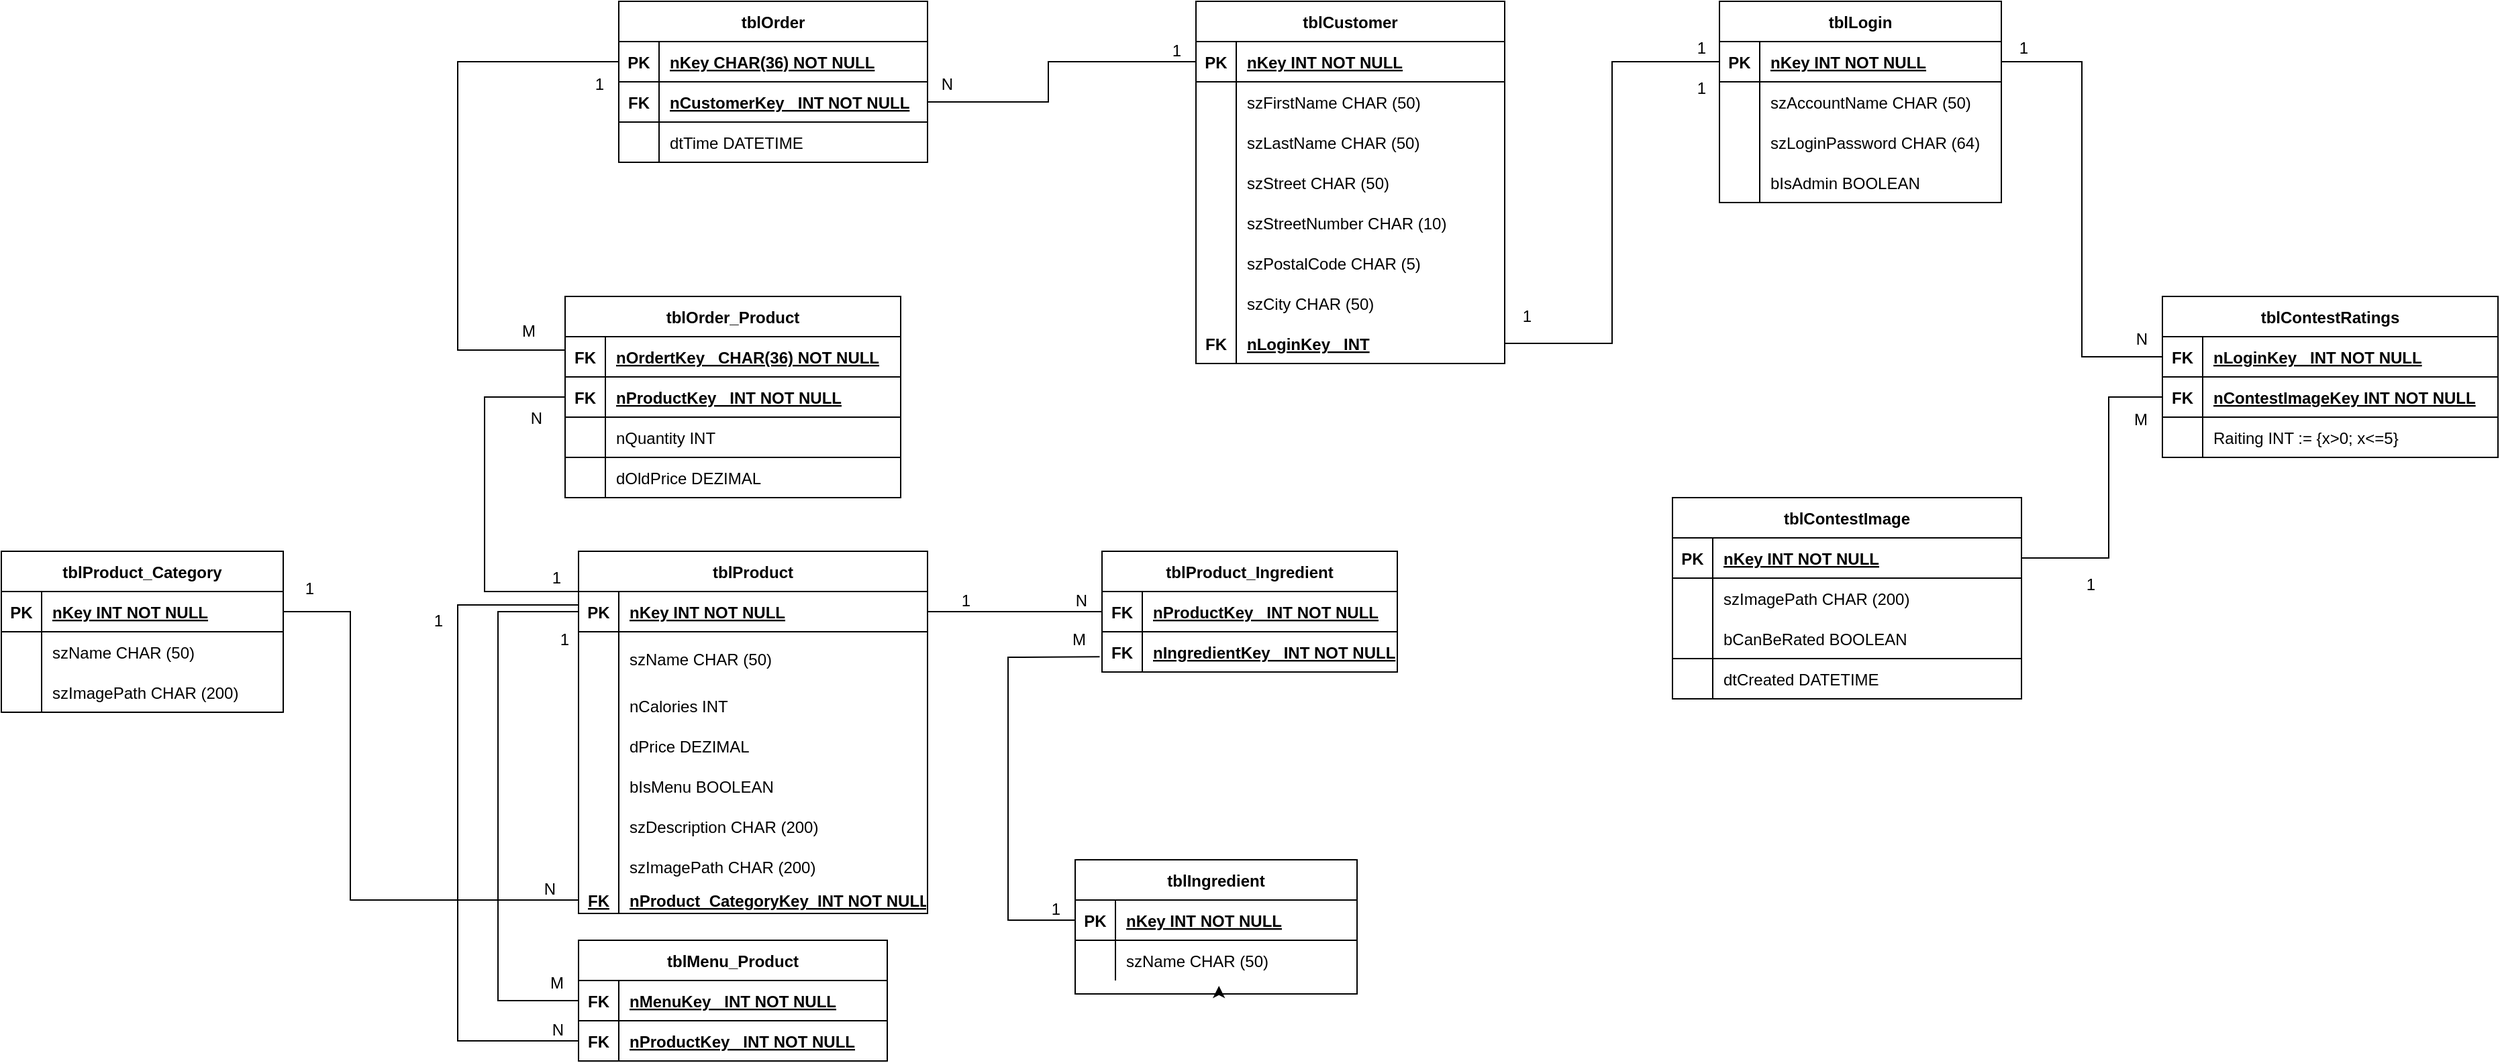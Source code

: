 <mxfile version="26.1.1">
  <diagram id="R2lEEEUBdFMjLlhIrx00" name="Page-1">
    <mxGraphModel dx="2916" dy="2207" grid="1" gridSize="10" guides="1" tooltips="1" connect="1" arrows="1" fold="1" page="1" pageScale="1" pageWidth="850" pageHeight="1100" math="0" shadow="0" extFonts="Permanent Marker^https://fonts.googleapis.com/css?family=Permanent+Marker">
      <root>
        <mxCell id="0" />
        <mxCell id="1" parent="0" />
        <mxCell id="C-vyLk0tnHw3VtMMgP7b-2" value="tblIngredient" style="shape=table;startSize=30;container=1;collapsible=1;childLayout=tableLayout;fixedRows=1;rowLines=0;fontStyle=1;align=center;resizeLast=1;" parent="1" vertex="1">
          <mxGeometry x="700" y="520" width="210" height="100" as="geometry" />
        </mxCell>
        <mxCell id="C-vyLk0tnHw3VtMMgP7b-3" value="" style="shape=partialRectangle;collapsible=0;dropTarget=0;pointerEvents=0;fillColor=none;points=[[0,0.5],[1,0.5]];portConstraint=eastwest;top=0;left=0;right=0;bottom=1;" parent="C-vyLk0tnHw3VtMMgP7b-2" vertex="1">
          <mxGeometry y="30" width="210" height="30" as="geometry" />
        </mxCell>
        <mxCell id="C-vyLk0tnHw3VtMMgP7b-4" value="PK" style="shape=partialRectangle;overflow=hidden;connectable=0;fillColor=none;top=0;left=0;bottom=0;right=0;fontStyle=1;" parent="C-vyLk0tnHw3VtMMgP7b-3" vertex="1">
          <mxGeometry width="30" height="30" as="geometry">
            <mxRectangle width="30" height="30" as="alternateBounds" />
          </mxGeometry>
        </mxCell>
        <mxCell id="C-vyLk0tnHw3VtMMgP7b-5" value="nKey INT NOT NULL" style="shape=partialRectangle;overflow=hidden;connectable=0;fillColor=none;top=0;left=0;bottom=0;right=0;align=left;spacingLeft=6;fontStyle=5;" parent="C-vyLk0tnHw3VtMMgP7b-3" vertex="1">
          <mxGeometry x="30" width="180" height="30" as="geometry">
            <mxRectangle width="180" height="30" as="alternateBounds" />
          </mxGeometry>
        </mxCell>
        <mxCell id="C-vyLk0tnHw3VtMMgP7b-9" value="" style="shape=partialRectangle;collapsible=0;dropTarget=0;pointerEvents=0;fillColor=none;points=[[0,0.5],[1,0.5]];portConstraint=eastwest;top=0;left=0;right=0;bottom=0;" parent="C-vyLk0tnHw3VtMMgP7b-2" vertex="1">
          <mxGeometry y="60" width="210" height="30" as="geometry" />
        </mxCell>
        <mxCell id="C-vyLk0tnHw3VtMMgP7b-10" value="" style="shape=partialRectangle;overflow=hidden;connectable=0;fillColor=none;top=0;left=0;bottom=0;right=0;" parent="C-vyLk0tnHw3VtMMgP7b-9" vertex="1">
          <mxGeometry width="30" height="30" as="geometry">
            <mxRectangle width="30" height="30" as="alternateBounds" />
          </mxGeometry>
        </mxCell>
        <mxCell id="C-vyLk0tnHw3VtMMgP7b-11" value="szName CHAR (50)" style="shape=partialRectangle;overflow=hidden;connectable=0;fillColor=none;top=0;left=0;bottom=0;right=0;align=left;spacingLeft=6;" parent="C-vyLk0tnHw3VtMMgP7b-9" vertex="1">
          <mxGeometry x="30" width="180" height="30" as="geometry">
            <mxRectangle width="180" height="30" as="alternateBounds" />
          </mxGeometry>
        </mxCell>
        <mxCell id="Ci6U-vsufx3p21vS7QqL-293" style="edgeStyle=orthogonalEdgeStyle;rounded=0;orthogonalLoop=1;jettySize=auto;html=1;exitX=0.5;exitY=1;exitDx=0;exitDy=0;entryX=0.51;entryY=1.133;entryDx=0;entryDy=0;entryPerimeter=0;" parent="C-vyLk0tnHw3VtMMgP7b-2" source="C-vyLk0tnHw3VtMMgP7b-2" target="C-vyLk0tnHw3VtMMgP7b-9" edge="1">
          <mxGeometry relative="1" as="geometry" />
        </mxCell>
        <mxCell id="C-vyLk0tnHw3VtMMgP7b-23" value="tblProduct" style="shape=table;startSize=30;container=1;collapsible=1;childLayout=tableLayout;fixedRows=1;rowLines=0;fontStyle=1;align=center;resizeLast=1;" parent="1" vertex="1">
          <mxGeometry x="330" y="290" width="260" height="270" as="geometry" />
        </mxCell>
        <mxCell id="C-vyLk0tnHw3VtMMgP7b-24" value="" style="shape=partialRectangle;collapsible=0;dropTarget=0;pointerEvents=0;fillColor=none;points=[[0,0.5],[1,0.5]];portConstraint=eastwest;top=0;left=0;right=0;bottom=1;" parent="C-vyLk0tnHw3VtMMgP7b-23" vertex="1">
          <mxGeometry y="30" width="260" height="30" as="geometry" />
        </mxCell>
        <mxCell id="C-vyLk0tnHw3VtMMgP7b-25" value="PK" style="shape=partialRectangle;overflow=hidden;connectable=0;fillColor=none;top=0;left=0;bottom=0;right=0;fontStyle=1;" parent="C-vyLk0tnHw3VtMMgP7b-24" vertex="1">
          <mxGeometry width="30" height="30" as="geometry">
            <mxRectangle width="30" height="30" as="alternateBounds" />
          </mxGeometry>
        </mxCell>
        <mxCell id="C-vyLk0tnHw3VtMMgP7b-26" value="nKey INT NOT NULL" style="shape=partialRectangle;overflow=hidden;connectable=0;fillColor=none;top=0;left=0;bottom=0;right=0;align=left;spacingLeft=6;fontStyle=5;" parent="C-vyLk0tnHw3VtMMgP7b-24" vertex="1">
          <mxGeometry x="30" width="230" height="30" as="geometry">
            <mxRectangle width="230" height="30" as="alternateBounds" />
          </mxGeometry>
        </mxCell>
        <mxCell id="C-vyLk0tnHw3VtMMgP7b-27" value="" style="shape=partialRectangle;collapsible=0;dropTarget=0;pointerEvents=0;fillColor=none;points=[[0,0.5],[1,0.5]];portConstraint=eastwest;top=0;left=0;right=0;bottom=0;" parent="C-vyLk0tnHw3VtMMgP7b-23" vertex="1">
          <mxGeometry y="60" width="260" height="40" as="geometry" />
        </mxCell>
        <mxCell id="C-vyLk0tnHw3VtMMgP7b-28" value="" style="shape=partialRectangle;overflow=hidden;connectable=0;fillColor=none;top=0;left=0;bottom=0;right=0;" parent="C-vyLk0tnHw3VtMMgP7b-27" vertex="1">
          <mxGeometry width="30" height="40" as="geometry">
            <mxRectangle width="30" height="40" as="alternateBounds" />
          </mxGeometry>
        </mxCell>
        <mxCell id="C-vyLk0tnHw3VtMMgP7b-29" value="szName CHAR (50)" style="shape=partialRectangle;overflow=hidden;connectable=0;fillColor=none;top=0;left=0;bottom=0;right=0;align=left;spacingLeft=6;" parent="C-vyLk0tnHw3VtMMgP7b-27" vertex="1">
          <mxGeometry x="30" width="230" height="40" as="geometry">
            <mxRectangle width="230" height="40" as="alternateBounds" />
          </mxGeometry>
        </mxCell>
        <mxCell id="wZBdU3xb5tktbdGf7ffg-28" value="" style="shape=partialRectangle;collapsible=0;dropTarget=0;pointerEvents=0;fillColor=none;points=[[0,0.5],[1,0.5]];portConstraint=eastwest;top=0;left=0;right=0;bottom=0;" parent="C-vyLk0tnHw3VtMMgP7b-23" vertex="1">
          <mxGeometry y="100" width="260" height="30" as="geometry" />
        </mxCell>
        <mxCell id="wZBdU3xb5tktbdGf7ffg-29" value="" style="shape=partialRectangle;overflow=hidden;connectable=0;fillColor=none;top=0;left=0;bottom=0;right=0;" parent="wZBdU3xb5tktbdGf7ffg-28" vertex="1">
          <mxGeometry width="30" height="30" as="geometry">
            <mxRectangle width="30" height="30" as="alternateBounds" />
          </mxGeometry>
        </mxCell>
        <mxCell id="wZBdU3xb5tktbdGf7ffg-30" value="nCalories INT " style="shape=partialRectangle;overflow=hidden;connectable=0;fillColor=none;top=0;left=0;bottom=0;right=0;align=left;spacingLeft=6;" parent="wZBdU3xb5tktbdGf7ffg-28" vertex="1">
          <mxGeometry x="30" width="230" height="30" as="geometry">
            <mxRectangle width="230" height="30" as="alternateBounds" />
          </mxGeometry>
        </mxCell>
        <mxCell id="wZBdU3xb5tktbdGf7ffg-31" value="" style="shape=partialRectangle;collapsible=0;dropTarget=0;pointerEvents=0;fillColor=none;points=[[0,0.5],[1,0.5]];portConstraint=eastwest;top=0;left=0;right=0;bottom=0;" parent="C-vyLk0tnHw3VtMMgP7b-23" vertex="1">
          <mxGeometry y="130" width="260" height="30" as="geometry" />
        </mxCell>
        <mxCell id="wZBdU3xb5tktbdGf7ffg-32" value="" style="shape=partialRectangle;overflow=hidden;connectable=0;fillColor=none;top=0;left=0;bottom=0;right=0;" parent="wZBdU3xb5tktbdGf7ffg-31" vertex="1">
          <mxGeometry width="30" height="30" as="geometry">
            <mxRectangle width="30" height="30" as="alternateBounds" />
          </mxGeometry>
        </mxCell>
        <mxCell id="wZBdU3xb5tktbdGf7ffg-33" value="dPrice DEZIMAL" style="shape=partialRectangle;overflow=hidden;connectable=0;fillColor=none;top=0;left=0;bottom=0;right=0;align=left;spacingLeft=6;" parent="wZBdU3xb5tktbdGf7ffg-31" vertex="1">
          <mxGeometry x="30" width="230" height="30" as="geometry">
            <mxRectangle width="230" height="30" as="alternateBounds" />
          </mxGeometry>
        </mxCell>
        <mxCell id="wZBdU3xb5tktbdGf7ffg-34" value="" style="shape=partialRectangle;collapsible=0;dropTarget=0;pointerEvents=0;fillColor=none;points=[[0,0.5],[1,0.5]];portConstraint=eastwest;top=0;left=0;right=0;bottom=0;" parent="C-vyLk0tnHw3VtMMgP7b-23" vertex="1">
          <mxGeometry y="160" width="260" height="30" as="geometry" />
        </mxCell>
        <mxCell id="wZBdU3xb5tktbdGf7ffg-35" value="" style="shape=partialRectangle;overflow=hidden;connectable=0;fillColor=none;top=0;left=0;bottom=0;right=0;" parent="wZBdU3xb5tktbdGf7ffg-34" vertex="1">
          <mxGeometry width="30" height="30" as="geometry">
            <mxRectangle width="30" height="30" as="alternateBounds" />
          </mxGeometry>
        </mxCell>
        <mxCell id="wZBdU3xb5tktbdGf7ffg-36" value="bIsMenu BOOLEAN" style="shape=partialRectangle;overflow=hidden;connectable=0;fillColor=none;top=0;left=0;bottom=0;right=0;align=left;spacingLeft=6;" parent="wZBdU3xb5tktbdGf7ffg-34" vertex="1">
          <mxGeometry x="30" width="230" height="30" as="geometry">
            <mxRectangle width="230" height="30" as="alternateBounds" />
          </mxGeometry>
        </mxCell>
        <mxCell id="wZBdU3xb5tktbdGf7ffg-50" value="" style="shape=partialRectangle;collapsible=0;dropTarget=0;pointerEvents=0;fillColor=none;points=[[0,0.5],[1,0.5]];portConstraint=eastwest;top=0;left=0;right=0;bottom=0;" parent="C-vyLk0tnHw3VtMMgP7b-23" vertex="1">
          <mxGeometry y="190" width="260" height="30" as="geometry" />
        </mxCell>
        <mxCell id="wZBdU3xb5tktbdGf7ffg-51" value="" style="shape=partialRectangle;overflow=hidden;connectable=0;fillColor=none;top=0;left=0;bottom=0;right=0;" parent="wZBdU3xb5tktbdGf7ffg-50" vertex="1">
          <mxGeometry width="30" height="30" as="geometry">
            <mxRectangle width="30" height="30" as="alternateBounds" />
          </mxGeometry>
        </mxCell>
        <mxCell id="wZBdU3xb5tktbdGf7ffg-52" value="szDescription CHAR (200)" style="shape=partialRectangle;overflow=hidden;connectable=0;fillColor=none;top=0;left=0;bottom=0;right=0;align=left;spacingLeft=6;" parent="wZBdU3xb5tktbdGf7ffg-50" vertex="1">
          <mxGeometry x="30" width="230" height="30" as="geometry">
            <mxRectangle width="230" height="30" as="alternateBounds" />
          </mxGeometry>
        </mxCell>
        <mxCell id="K7yxuUvOa5FXOwbc5fuE-12" value="" style="shape=partialRectangle;collapsible=0;dropTarget=0;pointerEvents=0;fillColor=none;points=[[0,0.5],[1,0.5]];portConstraint=eastwest;top=0;left=0;right=0;bottom=0;" parent="C-vyLk0tnHw3VtMMgP7b-23" vertex="1">
          <mxGeometry y="220" width="260" height="30" as="geometry" />
        </mxCell>
        <mxCell id="K7yxuUvOa5FXOwbc5fuE-13" value="" style="shape=partialRectangle;overflow=hidden;connectable=0;fillColor=none;top=0;left=0;bottom=0;right=0;" parent="K7yxuUvOa5FXOwbc5fuE-12" vertex="1">
          <mxGeometry width="30" height="30" as="geometry">
            <mxRectangle width="30" height="30" as="alternateBounds" />
          </mxGeometry>
        </mxCell>
        <mxCell id="K7yxuUvOa5FXOwbc5fuE-14" value="szImagePath CHAR (200)" style="shape=partialRectangle;overflow=hidden;connectable=0;fillColor=none;top=0;left=0;bottom=0;right=0;align=left;spacingLeft=6;" parent="K7yxuUvOa5FXOwbc5fuE-12" vertex="1">
          <mxGeometry x="30" width="230" height="30" as="geometry">
            <mxRectangle width="230" height="30" as="alternateBounds" />
          </mxGeometry>
        </mxCell>
        <mxCell id="K7yxuUvOa5FXOwbc5fuE-15" value="" style="shape=partialRectangle;collapsible=0;dropTarget=0;pointerEvents=0;fillColor=none;points=[[0,0.5],[1,0.5]];portConstraint=eastwest;top=0;left=0;right=0;bottom=0;" parent="C-vyLk0tnHw3VtMMgP7b-23" vertex="1">
          <mxGeometry y="250" width="260" height="20" as="geometry" />
        </mxCell>
        <mxCell id="K7yxuUvOa5FXOwbc5fuE-16" value="FK" style="shape=partialRectangle;overflow=hidden;connectable=0;fillColor=none;top=0;left=0;bottom=0;right=0;fontStyle=5" parent="K7yxuUvOa5FXOwbc5fuE-15" vertex="1">
          <mxGeometry width="30" height="20" as="geometry">
            <mxRectangle width="30" height="20" as="alternateBounds" />
          </mxGeometry>
        </mxCell>
        <mxCell id="K7yxuUvOa5FXOwbc5fuE-17" value="nProduct_CategoryKey  INT NOT NULL" style="shape=partialRectangle;overflow=hidden;connectable=0;fillColor=none;top=0;left=0;bottom=0;right=0;align=left;spacingLeft=6;fontStyle=5" parent="K7yxuUvOa5FXOwbc5fuE-15" vertex="1">
          <mxGeometry x="30" width="230" height="20" as="geometry">
            <mxRectangle width="230" height="20" as="alternateBounds" />
          </mxGeometry>
        </mxCell>
        <mxCell id="wZBdU3xb5tktbdGf7ffg-16" value="" style="shape=tableRow;horizontal=0;startSize=0;swimlaneHead=0;swimlaneBody=0;fillColor=none;collapsible=0;dropTarget=0;points=[[0,0.5],[1,0.5]];portConstraint=eastwest;top=0;left=0;right=0;bottom=0;html=1;" parent="1" vertex="1">
          <mxGeometry x="410" y="550" width="180" height="30" as="geometry" />
        </mxCell>
        <mxCell id="wZBdU3xb5tktbdGf7ffg-17" value="" style="shape=partialRectangle;connectable=0;fillColor=none;top=0;left=0;bottom=0;right=0;editable=1;overflow=hidden;html=1;whiteSpace=wrap;" parent="wZBdU3xb5tktbdGf7ffg-16" vertex="1">
          <mxGeometry width="60" height="30" as="geometry">
            <mxRectangle width="60" height="30" as="alternateBounds" />
          </mxGeometry>
        </mxCell>
        <object label="tblProduct_Ingredient" FK="ProductKey" id="Ci6U-vsufx3p21vS7QqL-1">
          <mxCell style="shape=table;startSize=30;container=1;collapsible=1;childLayout=tableLayout;fixedRows=1;rowLines=0;fontStyle=1;align=center;resizeLast=1;" parent="1" vertex="1">
            <mxGeometry x="720" y="290" width="220.0" height="90" as="geometry" />
          </mxCell>
        </object>
        <mxCell id="Ci6U-vsufx3p21vS7QqL-2" value="" style="shape=partialRectangle;collapsible=0;dropTarget=0;pointerEvents=0;fillColor=none;points=[[0,0.5],[1,0.5]];portConstraint=eastwest;top=0;left=0;right=0;bottom=1;" parent="Ci6U-vsufx3p21vS7QqL-1" vertex="1">
          <mxGeometry y="30" width="220.0" height="30" as="geometry" />
        </mxCell>
        <mxCell id="Ci6U-vsufx3p21vS7QqL-3" value="FK" style="shape=partialRectangle;overflow=hidden;connectable=0;fillColor=none;top=0;left=0;bottom=0;right=0;fontStyle=1;" parent="Ci6U-vsufx3p21vS7QqL-2" vertex="1">
          <mxGeometry width="30" height="30" as="geometry">
            <mxRectangle width="30" height="30" as="alternateBounds" />
          </mxGeometry>
        </mxCell>
        <mxCell id="Ci6U-vsufx3p21vS7QqL-4" value="nProductKey   INT NOT NULL" style="shape=partialRectangle;overflow=hidden;connectable=0;fillColor=none;top=0;left=0;bottom=0;right=0;align=left;spacingLeft=6;fontStyle=5;" parent="Ci6U-vsufx3p21vS7QqL-2" vertex="1">
          <mxGeometry x="30" width="190.0" height="30" as="geometry">
            <mxRectangle width="190.0" height="30" as="alternateBounds" />
          </mxGeometry>
        </mxCell>
        <mxCell id="Ci6U-vsufx3p21vS7QqL-15" value="" style="shape=partialRectangle;collapsible=0;dropTarget=0;pointerEvents=0;fillColor=none;points=[[0,0.5],[1,0.5]];portConstraint=eastwest;top=0;left=0;right=0;bottom=1;" parent="Ci6U-vsufx3p21vS7QqL-1" vertex="1">
          <mxGeometry y="60" width="220.0" height="30" as="geometry" />
        </mxCell>
        <mxCell id="Ci6U-vsufx3p21vS7QqL-16" value="FK" style="shape=partialRectangle;overflow=hidden;connectable=0;fillColor=none;top=0;left=0;bottom=0;right=0;fontStyle=1;" parent="Ci6U-vsufx3p21vS7QqL-15" vertex="1">
          <mxGeometry width="30" height="30" as="geometry">
            <mxRectangle width="30" height="30" as="alternateBounds" />
          </mxGeometry>
        </mxCell>
        <mxCell id="Ci6U-vsufx3p21vS7QqL-17" value="nIngredientKey   INT NOT NULL" style="shape=partialRectangle;overflow=hidden;connectable=0;fillColor=none;top=0;left=0;bottom=0;right=0;align=left;spacingLeft=6;fontStyle=5;" parent="Ci6U-vsufx3p21vS7QqL-15" vertex="1">
          <mxGeometry x="30" width="190.0" height="30" as="geometry">
            <mxRectangle width="190.0" height="30" as="alternateBounds" />
          </mxGeometry>
        </mxCell>
        <mxCell id="Ci6U-vsufx3p21vS7QqL-19" value="" style="endArrow=none;html=1;rounded=0;exitX=1;exitY=0.5;exitDx=0;exitDy=0;entryX=0;entryY=0.5;entryDx=0;entryDy=0;" parent="1" source="C-vyLk0tnHw3VtMMgP7b-24" target="Ci6U-vsufx3p21vS7QqL-2" edge="1">
          <mxGeometry relative="1" as="geometry">
            <mxPoint x="600" y="260" as="sourcePoint" />
            <mxPoint x="760" y="260" as="targetPoint" />
          </mxGeometry>
        </mxCell>
        <mxCell id="Ci6U-vsufx3p21vS7QqL-20" value="N" style="resizable=0;html=1;whiteSpace=wrap;align=right;verticalAlign=bottom;" parent="Ci6U-vsufx3p21vS7QqL-19" connectable="0" vertex="1">
          <mxGeometry x="1" relative="1" as="geometry">
            <mxPoint x="-10" as="offset" />
          </mxGeometry>
        </mxCell>
        <mxCell id="Ci6U-vsufx3p21vS7QqL-25" value="" style="endArrow=none;html=1;rounded=0;exitX=0;exitY=0.5;exitDx=0;exitDy=0;entryX=-0.008;entryY=0.622;entryDx=0;entryDy=0;entryPerimeter=0;" parent="1" source="C-vyLk0tnHw3VtMMgP7b-3" target="Ci6U-vsufx3p21vS7QqL-15" edge="1">
          <mxGeometry relative="1" as="geometry">
            <mxPoint x="940" y="480" as="sourcePoint" />
            <mxPoint x="700" y="420" as="targetPoint" />
            <Array as="points">
              <mxPoint x="650" y="565" />
              <mxPoint x="650" y="450" />
              <mxPoint x="650" y="369" />
            </Array>
          </mxGeometry>
        </mxCell>
        <mxCell id="Ci6U-vsufx3p21vS7QqL-26" value="M" style="resizable=0;html=1;whiteSpace=wrap;align=right;verticalAlign=bottom;" parent="Ci6U-vsufx3p21vS7QqL-25" connectable="0" vertex="1">
          <mxGeometry x="1" relative="1" as="geometry">
            <mxPoint x="-8" y="-4" as="offset" />
          </mxGeometry>
        </mxCell>
        <mxCell id="Ci6U-vsufx3p21vS7QqL-27" value="tblMenu_Product" style="shape=table;startSize=30;container=1;collapsible=1;childLayout=tableLayout;fixedRows=1;rowLines=0;fontStyle=1;align=center;resizeLast=1;" parent="1" vertex="1">
          <mxGeometry x="330" y="580" width="230" height="90" as="geometry" />
        </mxCell>
        <mxCell id="Ci6U-vsufx3p21vS7QqL-28" value="" style="shape=partialRectangle;collapsible=0;dropTarget=0;pointerEvents=0;fillColor=none;points=[[0,0.5],[1,0.5]];portConstraint=eastwest;top=0;left=0;right=0;bottom=1;" parent="Ci6U-vsufx3p21vS7QqL-27" vertex="1">
          <mxGeometry y="30" width="230" height="30" as="geometry" />
        </mxCell>
        <mxCell id="Ci6U-vsufx3p21vS7QqL-29" value="FK" style="shape=partialRectangle;overflow=hidden;connectable=0;fillColor=none;top=0;left=0;bottom=0;right=0;fontStyle=1;" parent="Ci6U-vsufx3p21vS7QqL-28" vertex="1">
          <mxGeometry width="30" height="30" as="geometry">
            <mxRectangle width="30" height="30" as="alternateBounds" />
          </mxGeometry>
        </mxCell>
        <mxCell id="Ci6U-vsufx3p21vS7QqL-30" value="nMenuKey   INT NOT NULL" style="shape=partialRectangle;overflow=hidden;connectable=0;fillColor=none;top=0;left=0;bottom=0;right=0;align=left;spacingLeft=6;fontStyle=5;" parent="Ci6U-vsufx3p21vS7QqL-28" vertex="1">
          <mxGeometry x="30" width="200" height="30" as="geometry">
            <mxRectangle width="200" height="30" as="alternateBounds" />
          </mxGeometry>
        </mxCell>
        <mxCell id="Ci6U-vsufx3p21vS7QqL-35" value="" style="shape=partialRectangle;collapsible=0;dropTarget=0;pointerEvents=0;fillColor=none;points=[[0,0.5],[1,0.5]];portConstraint=eastwest;top=0;left=0;right=0;bottom=1;" parent="Ci6U-vsufx3p21vS7QqL-27" vertex="1">
          <mxGeometry y="60" width="230" height="30" as="geometry" />
        </mxCell>
        <mxCell id="Ci6U-vsufx3p21vS7QqL-36" value="FK" style="shape=partialRectangle;overflow=hidden;connectable=0;fillColor=none;top=0;left=0;bottom=0;right=0;fontStyle=1;" parent="Ci6U-vsufx3p21vS7QqL-35" vertex="1">
          <mxGeometry width="30" height="30" as="geometry">
            <mxRectangle width="30" height="30" as="alternateBounds" />
          </mxGeometry>
        </mxCell>
        <mxCell id="Ci6U-vsufx3p21vS7QqL-37" value="nProductKey   INT NOT NULL" style="shape=partialRectangle;overflow=hidden;connectable=0;fillColor=none;top=0;left=0;bottom=0;right=0;align=left;spacingLeft=6;fontStyle=5;" parent="Ci6U-vsufx3p21vS7QqL-35" vertex="1">
          <mxGeometry x="30" width="200" height="30" as="geometry">
            <mxRectangle width="200" height="30" as="alternateBounds" />
          </mxGeometry>
        </mxCell>
        <mxCell id="Ci6U-vsufx3p21vS7QqL-40" value="" style="endArrow=none;html=1;rounded=0;entryX=0;entryY=0.5;entryDx=0;entryDy=0;exitX=0;exitY=0.5;exitDx=0;exitDy=0;" parent="1" source="Ci6U-vsufx3p21vS7QqL-28" target="C-vyLk0tnHw3VtMMgP7b-24" edge="1">
          <mxGeometry relative="1" as="geometry">
            <mxPoint x="80" y="460" as="sourcePoint" />
            <mxPoint x="80" y="420" as="targetPoint" />
            <Array as="points">
              <mxPoint x="270" y="625" />
              <mxPoint x="270" y="335" />
            </Array>
          </mxGeometry>
        </mxCell>
        <mxCell id="Ci6U-vsufx3p21vS7QqL-41" value="M" style="resizable=0;html=1;whiteSpace=wrap;align=right;verticalAlign=bottom;" parent="Ci6U-vsufx3p21vS7QqL-40" connectable="0" vertex="1">
          <mxGeometry x="1" relative="1" as="geometry">
            <mxPoint x="-10" y="285" as="offset" />
          </mxGeometry>
        </mxCell>
        <mxCell id="Ci6U-vsufx3p21vS7QqL-48" value="" style="endArrow=none;html=1;rounded=0;entryX=0;entryY=0.5;entryDx=0;entryDy=0;" parent="1" target="Ci6U-vsufx3p21vS7QqL-35" edge="1">
          <mxGeometry relative="1" as="geometry">
            <mxPoint x="330" y="330" as="sourcePoint" />
            <mxPoint x="310" y="530" as="targetPoint" />
            <Array as="points">
              <mxPoint x="240" y="330" />
              <mxPoint x="240" y="350" />
              <mxPoint x="240" y="510" />
              <mxPoint x="240" y="655" />
            </Array>
          </mxGeometry>
        </mxCell>
        <mxCell id="Ci6U-vsufx3p21vS7QqL-49" value="N" style="resizable=0;html=1;whiteSpace=wrap;align=right;verticalAlign=bottom;" parent="Ci6U-vsufx3p21vS7QqL-48" connectable="0" vertex="1">
          <mxGeometry x="1" relative="1" as="geometry">
            <mxPoint x="-10" as="offset" />
          </mxGeometry>
        </mxCell>
        <mxCell id="Ci6U-vsufx3p21vS7QqL-71" value="tblOrder" style="shape=table;startSize=30;container=1;collapsible=1;childLayout=tableLayout;fixedRows=1;rowLines=0;fontStyle=1;align=center;resizeLast=1;" parent="1" vertex="1">
          <mxGeometry x="360" y="-120" width="230" height="120" as="geometry" />
        </mxCell>
        <mxCell id="Ci6U-vsufx3p21vS7QqL-72" value="" style="shape=partialRectangle;collapsible=0;dropTarget=0;pointerEvents=0;fillColor=none;points=[[0,0.5],[1,0.5]];portConstraint=eastwest;top=0;left=0;right=0;bottom=1;" parent="Ci6U-vsufx3p21vS7QqL-71" vertex="1">
          <mxGeometry y="30" width="230" height="30" as="geometry" />
        </mxCell>
        <mxCell id="Ci6U-vsufx3p21vS7QqL-73" value="PK" style="shape=partialRectangle;overflow=hidden;connectable=0;fillColor=none;top=0;left=0;bottom=0;right=0;fontStyle=1;" parent="Ci6U-vsufx3p21vS7QqL-72" vertex="1">
          <mxGeometry width="30" height="30" as="geometry">
            <mxRectangle width="30" height="30" as="alternateBounds" />
          </mxGeometry>
        </mxCell>
        <mxCell id="Ci6U-vsufx3p21vS7QqL-74" value="nKey CHAR(36) NOT NULL" style="shape=partialRectangle;overflow=hidden;connectable=0;fillColor=none;top=0;left=0;bottom=0;right=0;align=left;spacingLeft=6;fontStyle=5;" parent="Ci6U-vsufx3p21vS7QqL-72" vertex="1">
          <mxGeometry x="30" width="200" height="30" as="geometry">
            <mxRectangle width="200" height="30" as="alternateBounds" />
          </mxGeometry>
        </mxCell>
        <mxCell id="Ci6U-vsufx3p21vS7QqL-78" value="" style="shape=partialRectangle;collapsible=0;dropTarget=0;pointerEvents=0;fillColor=none;points=[[0,0.5],[1,0.5]];portConstraint=eastwest;top=0;left=0;right=0;bottom=1;" parent="Ci6U-vsufx3p21vS7QqL-71" vertex="1">
          <mxGeometry y="60" width="230" height="30" as="geometry" />
        </mxCell>
        <mxCell id="Ci6U-vsufx3p21vS7QqL-79" value="FK" style="shape=partialRectangle;overflow=hidden;connectable=0;fillColor=none;top=0;left=0;bottom=0;right=0;fontStyle=1;" parent="Ci6U-vsufx3p21vS7QqL-78" vertex="1">
          <mxGeometry width="30" height="30" as="geometry">
            <mxRectangle width="30" height="30" as="alternateBounds" />
          </mxGeometry>
        </mxCell>
        <mxCell id="Ci6U-vsufx3p21vS7QqL-80" value="nCustomerKey   INT NOT NULL" style="shape=partialRectangle;overflow=hidden;connectable=0;fillColor=none;top=0;left=0;bottom=0;right=0;align=left;spacingLeft=6;fontStyle=5;" parent="Ci6U-vsufx3p21vS7QqL-78" vertex="1">
          <mxGeometry x="30" width="200" height="30" as="geometry">
            <mxRectangle width="200" height="30" as="alternateBounds" />
          </mxGeometry>
        </mxCell>
        <mxCell id="4_DEBrzxSwVtSk8Y83xL-9" value="" style="shape=partialRectangle;collapsible=0;dropTarget=0;pointerEvents=0;fillColor=none;points=[[0,0.5],[1,0.5]];portConstraint=eastwest;top=0;left=0;right=0;bottom=1;" parent="Ci6U-vsufx3p21vS7QqL-71" vertex="1">
          <mxGeometry y="90" width="230" height="30" as="geometry" />
        </mxCell>
        <mxCell id="4_DEBrzxSwVtSk8Y83xL-10" value="" style="shape=partialRectangle;overflow=hidden;connectable=0;fillColor=none;top=0;left=0;bottom=0;right=0;fontStyle=1;" parent="4_DEBrzxSwVtSk8Y83xL-9" vertex="1">
          <mxGeometry width="30" height="30" as="geometry">
            <mxRectangle width="30" height="30" as="alternateBounds" />
          </mxGeometry>
        </mxCell>
        <mxCell id="4_DEBrzxSwVtSk8Y83xL-11" value="dtTime DATETIME" style="shape=partialRectangle;overflow=hidden;connectable=0;fillColor=none;top=0;left=0;bottom=0;right=0;align=left;spacingLeft=6;fontStyle=0;" parent="4_DEBrzxSwVtSk8Y83xL-9" vertex="1">
          <mxGeometry x="30" width="200" height="30" as="geometry">
            <mxRectangle width="200" height="30" as="alternateBounds" />
          </mxGeometry>
        </mxCell>
        <mxCell id="Ci6U-vsufx3p21vS7QqL-92" value="" style="endArrow=none;html=1;rounded=0;exitX=0;exitY=0.5;exitDx=0;exitDy=0;" parent="1" source="5o0cyvjSksMEFnpoUgFk-9" edge="1">
          <mxGeometry relative="1" as="geometry">
            <mxPoint x="315" y="175" as="sourcePoint" />
            <mxPoint x="330" y="320" as="targetPoint" />
            <Array as="points">
              <mxPoint x="260" y="175" />
              <mxPoint x="260" y="320" />
            </Array>
          </mxGeometry>
        </mxCell>
        <mxCell id="Ci6U-vsufx3p21vS7QqL-93" value="1" style="resizable=0;html=1;whiteSpace=wrap;align=right;verticalAlign=bottom;" parent="Ci6U-vsufx3p21vS7QqL-92" connectable="0" vertex="1">
          <mxGeometry x="1" relative="1" as="geometry">
            <mxPoint x="-12" y="-2" as="offset" />
          </mxGeometry>
        </mxCell>
        <mxCell id="Ci6U-vsufx3p21vS7QqL-94" value="tblCustomer" style="shape=table;startSize=30;container=1;collapsible=1;childLayout=tableLayout;fixedRows=1;rowLines=0;fontStyle=1;align=center;resizeLast=1;" parent="1" vertex="1">
          <mxGeometry x="790" y="-120" width="230" height="270" as="geometry" />
        </mxCell>
        <mxCell id="Ci6U-vsufx3p21vS7QqL-95" value="" style="shape=partialRectangle;collapsible=0;dropTarget=0;pointerEvents=0;fillColor=none;points=[[0,0.5],[1,0.5]];portConstraint=eastwest;top=0;left=0;right=0;bottom=1;" parent="Ci6U-vsufx3p21vS7QqL-94" vertex="1">
          <mxGeometry y="30" width="230" height="30" as="geometry" />
        </mxCell>
        <mxCell id="Ci6U-vsufx3p21vS7QqL-96" value="PK" style="shape=partialRectangle;overflow=hidden;connectable=0;fillColor=none;top=0;left=0;bottom=0;right=0;fontStyle=1;" parent="Ci6U-vsufx3p21vS7QqL-95" vertex="1">
          <mxGeometry width="30" height="30" as="geometry">
            <mxRectangle width="30" height="30" as="alternateBounds" />
          </mxGeometry>
        </mxCell>
        <mxCell id="Ci6U-vsufx3p21vS7QqL-97" value="nKey INT NOT NULL" style="shape=partialRectangle;overflow=hidden;connectable=0;fillColor=none;top=0;left=0;bottom=0;right=0;align=left;spacingLeft=6;fontStyle=5;" parent="Ci6U-vsufx3p21vS7QqL-95" vertex="1">
          <mxGeometry x="30" width="200" height="30" as="geometry">
            <mxRectangle width="200" height="30" as="alternateBounds" />
          </mxGeometry>
        </mxCell>
        <mxCell id="Ci6U-vsufx3p21vS7QqL-98" value="" style="shape=partialRectangle;collapsible=0;dropTarget=0;pointerEvents=0;fillColor=none;points=[[0,0.5],[1,0.5]];portConstraint=eastwest;top=0;left=0;right=0;bottom=0;" parent="Ci6U-vsufx3p21vS7QqL-94" vertex="1">
          <mxGeometry y="60" width="230" height="30" as="geometry" />
        </mxCell>
        <mxCell id="Ci6U-vsufx3p21vS7QqL-99" value="" style="shape=partialRectangle;overflow=hidden;connectable=0;fillColor=none;top=0;left=0;bottom=0;right=0;" parent="Ci6U-vsufx3p21vS7QqL-98" vertex="1">
          <mxGeometry width="30" height="30" as="geometry">
            <mxRectangle width="30" height="30" as="alternateBounds" />
          </mxGeometry>
        </mxCell>
        <mxCell id="Ci6U-vsufx3p21vS7QqL-100" value="szFirstName CHAR (50)" style="shape=partialRectangle;overflow=hidden;connectable=0;fillColor=none;top=0;left=0;bottom=0;right=0;align=left;spacingLeft=6;" parent="Ci6U-vsufx3p21vS7QqL-98" vertex="1">
          <mxGeometry x="30" width="200" height="30" as="geometry">
            <mxRectangle width="200" height="30" as="alternateBounds" />
          </mxGeometry>
        </mxCell>
        <mxCell id="Ci6U-vsufx3p21vS7QqL-101" value="" style="shape=partialRectangle;collapsible=0;dropTarget=0;pointerEvents=0;fillColor=none;points=[[0,0.5],[1,0.5]];portConstraint=eastwest;top=0;left=0;right=0;bottom=0;" parent="Ci6U-vsufx3p21vS7QqL-94" vertex="1">
          <mxGeometry y="90" width="230" height="30" as="geometry" />
        </mxCell>
        <mxCell id="Ci6U-vsufx3p21vS7QqL-102" value="" style="shape=partialRectangle;overflow=hidden;connectable=0;fillColor=none;top=0;left=0;bottom=0;right=0;" parent="Ci6U-vsufx3p21vS7QqL-101" vertex="1">
          <mxGeometry width="30" height="30" as="geometry">
            <mxRectangle width="30" height="30" as="alternateBounds" />
          </mxGeometry>
        </mxCell>
        <mxCell id="Ci6U-vsufx3p21vS7QqL-103" value="szLastName CHAR (50)" style="shape=partialRectangle;overflow=hidden;connectable=0;fillColor=none;top=0;left=0;bottom=0;right=0;align=left;spacingLeft=6;" parent="Ci6U-vsufx3p21vS7QqL-101" vertex="1">
          <mxGeometry x="30" width="200" height="30" as="geometry">
            <mxRectangle width="200" height="30" as="alternateBounds" />
          </mxGeometry>
        </mxCell>
        <mxCell id="Ci6U-vsufx3p21vS7QqL-104" value="" style="shape=partialRectangle;collapsible=0;dropTarget=0;pointerEvents=0;fillColor=none;points=[[0,0.5],[1,0.5]];portConstraint=eastwest;top=0;left=0;right=0;bottom=0;" parent="Ci6U-vsufx3p21vS7QqL-94" vertex="1">
          <mxGeometry y="120" width="230" height="30" as="geometry" />
        </mxCell>
        <mxCell id="Ci6U-vsufx3p21vS7QqL-105" value="" style="shape=partialRectangle;overflow=hidden;connectable=0;fillColor=none;top=0;left=0;bottom=0;right=0;" parent="Ci6U-vsufx3p21vS7QqL-104" vertex="1">
          <mxGeometry width="30" height="30" as="geometry">
            <mxRectangle width="30" height="30" as="alternateBounds" />
          </mxGeometry>
        </mxCell>
        <mxCell id="Ci6U-vsufx3p21vS7QqL-106" value="szStreet CHAR (50)" style="shape=partialRectangle;overflow=hidden;connectable=0;fillColor=none;top=0;left=0;bottom=0;right=0;align=left;spacingLeft=6;" parent="Ci6U-vsufx3p21vS7QqL-104" vertex="1">
          <mxGeometry x="30" width="200" height="30" as="geometry">
            <mxRectangle width="200" height="30" as="alternateBounds" />
          </mxGeometry>
        </mxCell>
        <mxCell id="Ci6U-vsufx3p21vS7QqL-107" value="" style="shape=partialRectangle;collapsible=0;dropTarget=0;pointerEvents=0;fillColor=none;points=[[0,0.5],[1,0.5]];portConstraint=eastwest;top=0;left=0;right=0;bottom=0;" parent="Ci6U-vsufx3p21vS7QqL-94" vertex="1">
          <mxGeometry y="150" width="230" height="30" as="geometry" />
        </mxCell>
        <mxCell id="Ci6U-vsufx3p21vS7QqL-108" value="" style="shape=partialRectangle;overflow=hidden;connectable=0;fillColor=none;top=0;left=0;bottom=0;right=0;" parent="Ci6U-vsufx3p21vS7QqL-107" vertex="1">
          <mxGeometry width="30" height="30" as="geometry">
            <mxRectangle width="30" height="30" as="alternateBounds" />
          </mxGeometry>
        </mxCell>
        <mxCell id="Ci6U-vsufx3p21vS7QqL-109" value="szStreetNumber CHAR (10)" style="shape=partialRectangle;overflow=hidden;connectable=0;fillColor=none;top=0;left=0;bottom=0;right=0;align=left;spacingLeft=6;" parent="Ci6U-vsufx3p21vS7QqL-107" vertex="1">
          <mxGeometry x="30" width="200" height="30" as="geometry">
            <mxRectangle width="200" height="30" as="alternateBounds" />
          </mxGeometry>
        </mxCell>
        <mxCell id="Ci6U-vsufx3p21vS7QqL-110" value="" style="shape=partialRectangle;collapsible=0;dropTarget=0;pointerEvents=0;fillColor=none;points=[[0,0.5],[1,0.5]];portConstraint=eastwest;top=0;left=0;right=0;bottom=0;" parent="Ci6U-vsufx3p21vS7QqL-94" vertex="1">
          <mxGeometry y="180" width="230" height="30" as="geometry" />
        </mxCell>
        <mxCell id="Ci6U-vsufx3p21vS7QqL-111" value="" style="shape=partialRectangle;overflow=hidden;connectable=0;fillColor=none;top=0;left=0;bottom=0;right=0;" parent="Ci6U-vsufx3p21vS7QqL-110" vertex="1">
          <mxGeometry width="30" height="30" as="geometry">
            <mxRectangle width="30" height="30" as="alternateBounds" />
          </mxGeometry>
        </mxCell>
        <mxCell id="Ci6U-vsufx3p21vS7QqL-112" value="szPostalCode CHAR (5)" style="shape=partialRectangle;overflow=hidden;connectable=0;fillColor=none;top=0;left=0;bottom=0;right=0;align=left;spacingLeft=6;" parent="Ci6U-vsufx3p21vS7QqL-110" vertex="1">
          <mxGeometry x="30" width="200" height="30" as="geometry">
            <mxRectangle width="200" height="30" as="alternateBounds" />
          </mxGeometry>
        </mxCell>
        <mxCell id="Ci6U-vsufx3p21vS7QqL-116" value="" style="shape=partialRectangle;collapsible=0;dropTarget=0;pointerEvents=0;fillColor=none;points=[[0,0.5],[1,0.5]];portConstraint=eastwest;top=0;left=0;right=0;bottom=0;" parent="Ci6U-vsufx3p21vS7QqL-94" vertex="1">
          <mxGeometry y="210" width="230" height="30" as="geometry" />
        </mxCell>
        <mxCell id="Ci6U-vsufx3p21vS7QqL-117" value="" style="shape=partialRectangle;overflow=hidden;connectable=0;fillColor=none;top=0;left=0;bottom=0;right=0;" parent="Ci6U-vsufx3p21vS7QqL-116" vertex="1">
          <mxGeometry width="30" height="30" as="geometry">
            <mxRectangle width="30" height="30" as="alternateBounds" />
          </mxGeometry>
        </mxCell>
        <mxCell id="Ci6U-vsufx3p21vS7QqL-118" value="szCity CHAR (50)" style="shape=partialRectangle;overflow=hidden;connectable=0;fillColor=none;top=0;left=0;bottom=0;right=0;align=left;spacingLeft=6;" parent="Ci6U-vsufx3p21vS7QqL-116" vertex="1">
          <mxGeometry x="30" width="200" height="30" as="geometry">
            <mxRectangle width="200" height="30" as="alternateBounds" />
          </mxGeometry>
        </mxCell>
        <mxCell id="Ci6U-vsufx3p21vS7QqL-196" value="" style="shape=partialRectangle;collapsible=0;dropTarget=0;pointerEvents=0;fillColor=none;points=[[0,0.5],[1,0.5]];portConstraint=eastwest;top=0;left=0;right=0;bottom=1;" parent="Ci6U-vsufx3p21vS7QqL-94" vertex="1">
          <mxGeometry y="240" width="230" height="30" as="geometry" />
        </mxCell>
        <mxCell id="Ci6U-vsufx3p21vS7QqL-197" value="FK" style="shape=partialRectangle;overflow=hidden;connectable=0;fillColor=none;top=0;left=0;bottom=0;right=0;fontStyle=1;" parent="Ci6U-vsufx3p21vS7QqL-196" vertex="1">
          <mxGeometry width="30" height="30" as="geometry">
            <mxRectangle width="30" height="30" as="alternateBounds" />
          </mxGeometry>
        </mxCell>
        <mxCell id="Ci6U-vsufx3p21vS7QqL-198" value="nLoginKey   INT" style="shape=partialRectangle;overflow=hidden;connectable=0;fillColor=none;top=0;left=0;bottom=0;right=0;align=left;spacingLeft=6;fontStyle=5;" parent="Ci6U-vsufx3p21vS7QqL-196" vertex="1">
          <mxGeometry x="30" width="200" height="30" as="geometry">
            <mxRectangle width="200" height="30" as="alternateBounds" />
          </mxGeometry>
        </mxCell>
        <mxCell id="Ci6U-vsufx3p21vS7QqL-113" value="1" style="resizable=0;html=1;whiteSpace=wrap;align=right;verticalAlign=bottom;" parent="1" connectable="0" vertex="1">
          <mxGeometry x="690.003" y="565.001" as="geometry" />
        </mxCell>
        <mxCell id="Ci6U-vsufx3p21vS7QqL-114" value="N" style="resizable=0;html=1;whiteSpace=wrap;align=right;verticalAlign=bottom;" parent="1" connectable="0" vertex="1">
          <mxGeometry x="340.003" y="200.001" as="geometry">
            <mxPoint x="-36" y="-1" as="offset" />
          </mxGeometry>
        </mxCell>
        <mxCell id="Ci6U-vsufx3p21vS7QqL-115" value="1" style="resizable=0;html=1;whiteSpace=wrap;align=right;verticalAlign=bottom;" parent="1" connectable="0" vertex="1">
          <mxGeometry x="360.003" y="365.001" as="geometry">
            <mxPoint x="-36" y="-1" as="offset" />
          </mxGeometry>
        </mxCell>
        <mxCell id="Ci6U-vsufx3p21vS7QqL-125" value="tblLogin" style="shape=table;startSize=30;container=1;collapsible=1;childLayout=tableLayout;fixedRows=1;rowLines=0;fontStyle=1;align=center;resizeLast=1;" parent="1" vertex="1">
          <mxGeometry x="1180" y="-120" width="210" height="150" as="geometry" />
        </mxCell>
        <mxCell id="Ci6U-vsufx3p21vS7QqL-126" value="" style="shape=partialRectangle;collapsible=0;dropTarget=0;pointerEvents=0;fillColor=none;points=[[0,0.5],[1,0.5]];portConstraint=eastwest;top=0;left=0;right=0;bottom=1;" parent="Ci6U-vsufx3p21vS7QqL-125" vertex="1">
          <mxGeometry y="30" width="210" height="30" as="geometry" />
        </mxCell>
        <mxCell id="Ci6U-vsufx3p21vS7QqL-127" value="PK" style="shape=partialRectangle;overflow=hidden;connectable=0;fillColor=none;top=0;left=0;bottom=0;right=0;fontStyle=1;" parent="Ci6U-vsufx3p21vS7QqL-126" vertex="1">
          <mxGeometry width="30" height="30" as="geometry">
            <mxRectangle width="30" height="30" as="alternateBounds" />
          </mxGeometry>
        </mxCell>
        <mxCell id="Ci6U-vsufx3p21vS7QqL-128" value="nKey INT NOT NULL" style="shape=partialRectangle;overflow=hidden;connectable=0;fillColor=none;top=0;left=0;bottom=0;right=0;align=left;spacingLeft=6;fontStyle=5;" parent="Ci6U-vsufx3p21vS7QqL-126" vertex="1">
          <mxGeometry x="30" width="180" height="30" as="geometry">
            <mxRectangle width="180" height="30" as="alternateBounds" />
          </mxGeometry>
        </mxCell>
        <mxCell id="Ci6U-vsufx3p21vS7QqL-129" value="" style="shape=partialRectangle;collapsible=0;dropTarget=0;pointerEvents=0;fillColor=none;points=[[0,0.5],[1,0.5]];portConstraint=eastwest;top=0;left=0;right=0;bottom=0;" parent="Ci6U-vsufx3p21vS7QqL-125" vertex="1">
          <mxGeometry y="60" width="210" height="30" as="geometry" />
        </mxCell>
        <mxCell id="Ci6U-vsufx3p21vS7QqL-130" value="" style="shape=partialRectangle;overflow=hidden;connectable=0;fillColor=none;top=0;left=0;bottom=0;right=0;" parent="Ci6U-vsufx3p21vS7QqL-129" vertex="1">
          <mxGeometry width="30" height="30" as="geometry">
            <mxRectangle width="30" height="30" as="alternateBounds" />
          </mxGeometry>
        </mxCell>
        <mxCell id="Ci6U-vsufx3p21vS7QqL-131" value="szAccountName CHAR (50)" style="shape=partialRectangle;overflow=hidden;connectable=0;fillColor=none;top=0;left=0;bottom=0;right=0;align=left;spacingLeft=6;" parent="Ci6U-vsufx3p21vS7QqL-129" vertex="1">
          <mxGeometry x="30" width="180" height="30" as="geometry">
            <mxRectangle width="180" height="30" as="alternateBounds" />
          </mxGeometry>
        </mxCell>
        <mxCell id="Ci6U-vsufx3p21vS7QqL-202" value="" style="shape=partialRectangle;collapsible=0;dropTarget=0;pointerEvents=0;fillColor=none;points=[[0,0.5],[1,0.5]];portConstraint=eastwest;top=0;left=0;right=0;bottom=0;" parent="Ci6U-vsufx3p21vS7QqL-125" vertex="1">
          <mxGeometry y="90" width="210" height="30" as="geometry" />
        </mxCell>
        <mxCell id="Ci6U-vsufx3p21vS7QqL-203" value="" style="shape=partialRectangle;overflow=hidden;connectable=0;fillColor=none;top=0;left=0;bottom=0;right=0;" parent="Ci6U-vsufx3p21vS7QqL-202" vertex="1">
          <mxGeometry width="30" height="30" as="geometry">
            <mxRectangle width="30" height="30" as="alternateBounds" />
          </mxGeometry>
        </mxCell>
        <mxCell id="Ci6U-vsufx3p21vS7QqL-204" value="szLoginPassword CHAR (64)" style="shape=partialRectangle;overflow=hidden;connectable=0;fillColor=none;top=0;left=0;bottom=0;right=0;align=left;spacingLeft=6;" parent="Ci6U-vsufx3p21vS7QqL-202" vertex="1">
          <mxGeometry x="30" width="180" height="30" as="geometry">
            <mxRectangle width="180" height="30" as="alternateBounds" />
          </mxGeometry>
        </mxCell>
        <mxCell id="Ci6U-vsufx3p21vS7QqL-221" value="" style="shape=partialRectangle;collapsible=0;dropTarget=0;pointerEvents=0;fillColor=none;points=[[0,0.5],[1,0.5]];portConstraint=eastwest;top=0;left=0;right=0;bottom=1;" parent="Ci6U-vsufx3p21vS7QqL-125" vertex="1">
          <mxGeometry y="120" width="210" height="30" as="geometry" />
        </mxCell>
        <mxCell id="Ci6U-vsufx3p21vS7QqL-222" value="" style="shape=partialRectangle;overflow=hidden;connectable=0;fillColor=none;top=0;left=0;bottom=0;right=0;fontStyle=1;" parent="Ci6U-vsufx3p21vS7QqL-221" vertex="1">
          <mxGeometry width="30" height="30" as="geometry">
            <mxRectangle width="30" height="30" as="alternateBounds" />
          </mxGeometry>
        </mxCell>
        <mxCell id="Ci6U-vsufx3p21vS7QqL-223" value="bIsAdmin BOOLEAN" style="shape=partialRectangle;overflow=hidden;connectable=0;fillColor=none;top=0;left=0;bottom=0;right=0;align=left;spacingLeft=6;fontStyle=0;" parent="Ci6U-vsufx3p21vS7QqL-221" vertex="1">
          <mxGeometry x="30" width="180" height="30" as="geometry">
            <mxRectangle width="180" height="30" as="alternateBounds" />
          </mxGeometry>
        </mxCell>
        <mxCell id="Ci6U-vsufx3p21vS7QqL-163" value="1" style="resizable=0;html=1;whiteSpace=wrap;align=right;verticalAlign=bottom;" parent="1" connectable="0" vertex="1">
          <mxGeometry x="1059.997" y="99.999" as="geometry">
            <mxPoint x="-18" y="24" as="offset" />
          </mxGeometry>
        </mxCell>
        <mxCell id="Ci6U-vsufx3p21vS7QqL-199" value="" style="endArrow=none;html=1;rounded=0;exitX=1;exitY=0.5;exitDx=0;exitDy=0;entryX=0;entryY=0.5;entryDx=0;entryDy=0;" parent="1" source="Ci6U-vsufx3p21vS7QqL-196" target="Ci6U-vsufx3p21vS7QqL-126" edge="1">
          <mxGeometry relative="1" as="geometry">
            <mxPoint x="1010" y="90" as="sourcePoint" />
            <mxPoint x="1100" y="-70" as="targetPoint" />
            <Array as="points">
              <mxPoint x="1100" y="135" />
              <mxPoint x="1100" y="-75" />
            </Array>
          </mxGeometry>
        </mxCell>
        <mxCell id="Ci6U-vsufx3p21vS7QqL-201" value="1" style="resizable=0;html=1;whiteSpace=wrap;align=right;verticalAlign=bottom;" parent="1" connectable="0" vertex="1">
          <mxGeometry x="1189.997" y="-100.001" as="geometry">
            <mxPoint x="-18" y="24" as="offset" />
          </mxGeometry>
        </mxCell>
        <mxCell id="Ci6U-vsufx3p21vS7QqL-208" value="tblContestImage" style="shape=table;startSize=30;container=1;collapsible=1;childLayout=tableLayout;fixedRows=1;rowLines=0;fontStyle=1;align=center;resizeLast=1;" parent="1" vertex="1">
          <mxGeometry x="1145" y="250" width="260" height="150" as="geometry" />
        </mxCell>
        <mxCell id="Ci6U-vsufx3p21vS7QqL-209" value="" style="shape=partialRectangle;collapsible=0;dropTarget=0;pointerEvents=0;fillColor=none;points=[[0,0.5],[1,0.5]];portConstraint=eastwest;top=0;left=0;right=0;bottom=1;" parent="Ci6U-vsufx3p21vS7QqL-208" vertex="1">
          <mxGeometry y="30" width="260" height="30" as="geometry" />
        </mxCell>
        <mxCell id="Ci6U-vsufx3p21vS7QqL-210" value="PK" style="shape=partialRectangle;overflow=hidden;connectable=0;fillColor=none;top=0;left=0;bottom=0;right=0;fontStyle=1;" parent="Ci6U-vsufx3p21vS7QqL-209" vertex="1">
          <mxGeometry width="30" height="30" as="geometry">
            <mxRectangle width="30" height="30" as="alternateBounds" />
          </mxGeometry>
        </mxCell>
        <mxCell id="Ci6U-vsufx3p21vS7QqL-211" value="nKey INT NOT NULL" style="shape=partialRectangle;overflow=hidden;connectable=0;fillColor=none;top=0;left=0;bottom=0;right=0;align=left;spacingLeft=6;fontStyle=5;" parent="Ci6U-vsufx3p21vS7QqL-209" vertex="1">
          <mxGeometry x="30" width="230" height="30" as="geometry">
            <mxRectangle width="230" height="30" as="alternateBounds" />
          </mxGeometry>
        </mxCell>
        <mxCell id="Ci6U-vsufx3p21vS7QqL-212" value="" style="shape=partialRectangle;collapsible=0;dropTarget=0;pointerEvents=0;fillColor=none;points=[[0,0.5],[1,0.5]];portConstraint=eastwest;top=0;left=0;right=0;bottom=0;" parent="Ci6U-vsufx3p21vS7QqL-208" vertex="1">
          <mxGeometry y="60" width="260" height="30" as="geometry" />
        </mxCell>
        <mxCell id="Ci6U-vsufx3p21vS7QqL-213" value="" style="shape=partialRectangle;overflow=hidden;connectable=0;fillColor=none;top=0;left=0;bottom=0;right=0;" parent="Ci6U-vsufx3p21vS7QqL-212" vertex="1">
          <mxGeometry width="30" height="30" as="geometry">
            <mxRectangle width="30" height="30" as="alternateBounds" />
          </mxGeometry>
        </mxCell>
        <mxCell id="Ci6U-vsufx3p21vS7QqL-214" value="szImagePath CHAR (200)" style="shape=partialRectangle;overflow=hidden;connectable=0;fillColor=none;top=0;left=0;bottom=0;right=0;align=left;spacingLeft=6;" parent="Ci6U-vsufx3p21vS7QqL-212" vertex="1">
          <mxGeometry x="30" width="230" height="30" as="geometry">
            <mxRectangle width="230" height="30" as="alternateBounds" />
          </mxGeometry>
        </mxCell>
        <mxCell id="Ci6U-vsufx3p21vS7QqL-256" value="" style="shape=partialRectangle;collapsible=0;dropTarget=0;pointerEvents=0;fillColor=none;points=[[0,0.5],[1,0.5]];portConstraint=eastwest;top=0;left=0;right=0;bottom=1;" parent="Ci6U-vsufx3p21vS7QqL-208" vertex="1">
          <mxGeometry y="90" width="260" height="30" as="geometry" />
        </mxCell>
        <mxCell id="Ci6U-vsufx3p21vS7QqL-257" value="" style="shape=partialRectangle;overflow=hidden;connectable=0;fillColor=none;top=0;left=0;bottom=0;right=0;fontStyle=1;" parent="Ci6U-vsufx3p21vS7QqL-256" vertex="1">
          <mxGeometry width="30" height="30" as="geometry">
            <mxRectangle width="30" height="30" as="alternateBounds" />
          </mxGeometry>
        </mxCell>
        <mxCell id="Ci6U-vsufx3p21vS7QqL-258" value="bCanBeRated BOOLEAN" style="shape=partialRectangle;overflow=hidden;connectable=0;fillColor=none;top=0;left=0;bottom=0;right=0;align=left;spacingLeft=6;fontStyle=0;" parent="Ci6U-vsufx3p21vS7QqL-256" vertex="1">
          <mxGeometry x="30" width="230" height="30" as="geometry">
            <mxRectangle width="230" height="30" as="alternateBounds" />
          </mxGeometry>
        </mxCell>
        <mxCell id="_MLFdLz78GiHcX8wI5nn-1" value="" style="shape=partialRectangle;collapsible=0;dropTarget=0;pointerEvents=0;fillColor=none;points=[[0,0.5],[1,0.5]];portConstraint=eastwest;top=0;left=0;right=0;bottom=1;" vertex="1" parent="Ci6U-vsufx3p21vS7QqL-208">
          <mxGeometry y="120" width="260" height="30" as="geometry" />
        </mxCell>
        <mxCell id="_MLFdLz78GiHcX8wI5nn-2" value="" style="shape=partialRectangle;overflow=hidden;connectable=0;fillColor=none;top=0;left=0;bottom=0;right=0;fontStyle=1;" vertex="1" parent="_MLFdLz78GiHcX8wI5nn-1">
          <mxGeometry width="30" height="30" as="geometry">
            <mxRectangle width="30" height="30" as="alternateBounds" />
          </mxGeometry>
        </mxCell>
        <mxCell id="_MLFdLz78GiHcX8wI5nn-3" value="dtCreated DATETIME" style="shape=partialRectangle;overflow=hidden;connectable=0;fillColor=none;top=0;left=0;bottom=0;right=0;align=left;spacingLeft=6;fontStyle=0;" vertex="1" parent="_MLFdLz78GiHcX8wI5nn-1">
          <mxGeometry x="30" width="230" height="30" as="geometry">
            <mxRectangle width="230" height="30" as="alternateBounds" />
          </mxGeometry>
        </mxCell>
        <mxCell id="Ci6U-vsufx3p21vS7QqL-227" value="tblContestRatings" style="shape=table;startSize=30;container=1;collapsible=1;childLayout=tableLayout;fixedRows=1;rowLines=0;fontStyle=1;align=center;resizeLast=1;" parent="1" vertex="1">
          <mxGeometry x="1510" y="100" width="250" height="120" as="geometry" />
        </mxCell>
        <mxCell id="Ci6U-vsufx3p21vS7QqL-228" value="" style="shape=partialRectangle;collapsible=0;dropTarget=0;pointerEvents=0;fillColor=none;points=[[0,0.5],[1,0.5]];portConstraint=eastwest;top=0;left=0;right=0;bottom=1;" parent="Ci6U-vsufx3p21vS7QqL-227" vertex="1">
          <mxGeometry y="30" width="250" height="30" as="geometry" />
        </mxCell>
        <mxCell id="Ci6U-vsufx3p21vS7QqL-229" value="FK" style="shape=partialRectangle;overflow=hidden;connectable=0;fillColor=none;top=0;left=0;bottom=0;right=0;fontStyle=1;" parent="Ci6U-vsufx3p21vS7QqL-228" vertex="1">
          <mxGeometry width="30" height="30" as="geometry">
            <mxRectangle width="30" height="30" as="alternateBounds" />
          </mxGeometry>
        </mxCell>
        <mxCell id="Ci6U-vsufx3p21vS7QqL-230" value="nLoginKey   INT NOT NULL" style="shape=partialRectangle;overflow=hidden;connectable=0;fillColor=none;top=0;left=0;bottom=0;right=0;align=left;spacingLeft=6;fontStyle=5;" parent="Ci6U-vsufx3p21vS7QqL-228" vertex="1">
          <mxGeometry x="30" width="220" height="30" as="geometry">
            <mxRectangle width="220" height="30" as="alternateBounds" />
          </mxGeometry>
        </mxCell>
        <mxCell id="Ci6U-vsufx3p21vS7QqL-243" value="" style="shape=partialRectangle;collapsible=0;dropTarget=0;pointerEvents=0;fillColor=none;points=[[0,0.5],[1,0.5]];portConstraint=eastwest;top=0;left=0;right=0;bottom=1;" parent="Ci6U-vsufx3p21vS7QqL-227" vertex="1">
          <mxGeometry y="60" width="250" height="30" as="geometry" />
        </mxCell>
        <mxCell id="Ci6U-vsufx3p21vS7QqL-244" value="FK" style="shape=partialRectangle;overflow=hidden;connectable=0;fillColor=none;top=0;left=0;bottom=0;right=0;fontStyle=1;" parent="Ci6U-vsufx3p21vS7QqL-243" vertex="1">
          <mxGeometry width="30" height="30" as="geometry">
            <mxRectangle width="30" height="30" as="alternateBounds" />
          </mxGeometry>
        </mxCell>
        <mxCell id="Ci6U-vsufx3p21vS7QqL-245" value="nContestImageKey INT NOT NULL" style="shape=partialRectangle;overflow=hidden;connectable=0;fillColor=none;top=0;left=0;bottom=0;right=0;align=left;spacingLeft=6;fontStyle=5;" parent="Ci6U-vsufx3p21vS7QqL-243" vertex="1">
          <mxGeometry x="30" width="220" height="30" as="geometry">
            <mxRectangle width="220" height="30" as="alternateBounds" />
          </mxGeometry>
        </mxCell>
        <mxCell id="K7yxuUvOa5FXOwbc5fuE-24" value="" style="shape=partialRectangle;collapsible=0;dropTarget=0;pointerEvents=0;fillColor=none;points=[[0,0.5],[1,0.5]];portConstraint=eastwest;top=0;left=0;right=0;bottom=1;" parent="Ci6U-vsufx3p21vS7QqL-227" vertex="1">
          <mxGeometry y="90" width="250" height="30" as="geometry" />
        </mxCell>
        <mxCell id="K7yxuUvOa5FXOwbc5fuE-25" value="" style="shape=partialRectangle;overflow=hidden;connectable=0;fillColor=none;top=0;left=0;bottom=0;right=0;fontStyle=1;" parent="K7yxuUvOa5FXOwbc5fuE-24" vertex="1">
          <mxGeometry width="30" height="30" as="geometry">
            <mxRectangle width="30" height="30" as="alternateBounds" />
          </mxGeometry>
        </mxCell>
        <mxCell id="K7yxuUvOa5FXOwbc5fuE-26" value="Raiting INT := {x&gt;0; x&lt;=5} " style="shape=partialRectangle;overflow=hidden;connectable=0;fillColor=none;top=0;left=0;bottom=0;right=0;align=left;spacingLeft=6;fontStyle=0;" parent="K7yxuUvOa5FXOwbc5fuE-24" vertex="1">
          <mxGeometry x="30" width="220" height="30" as="geometry">
            <mxRectangle width="220" height="30" as="alternateBounds" />
          </mxGeometry>
        </mxCell>
        <mxCell id="Ci6U-vsufx3p21vS7QqL-236" value="1" style="resizable=0;html=1;whiteSpace=wrap;align=right;verticalAlign=bottom;" parent="1" connectable="0" vertex="1">
          <mxGeometry x="1189.997" y="-70.001" as="geometry">
            <mxPoint x="-18" y="24" as="offset" />
          </mxGeometry>
        </mxCell>
        <mxCell id="Ci6U-vsufx3p21vS7QqL-252" value="" style="endArrow=none;html=1;rounded=0;entryX=0;entryY=0.5;entryDx=0;entryDy=0;exitX=1;exitY=0.5;exitDx=0;exitDy=0;" parent="1" source="Ci6U-vsufx3p21vS7QqL-126" target="Ci6U-vsufx3p21vS7QqL-228" edge="1">
          <mxGeometry relative="1" as="geometry">
            <mxPoint x="1450" y="-70" as="sourcePoint" />
            <mxPoint x="1450" y="120" as="targetPoint" />
            <Array as="points">
              <mxPoint x="1450" y="-75" />
              <mxPoint x="1450" y="145" />
            </Array>
          </mxGeometry>
        </mxCell>
        <mxCell id="Ci6U-vsufx3p21vS7QqL-253" value="N" style="resizable=0;html=1;whiteSpace=wrap;align=right;verticalAlign=bottom;" parent="Ci6U-vsufx3p21vS7QqL-252" connectable="0" vertex="1">
          <mxGeometry x="1" relative="1" as="geometry">
            <mxPoint x="-10" y="-5" as="offset" />
          </mxGeometry>
        </mxCell>
        <mxCell id="Ci6U-vsufx3p21vS7QqL-254" value="" style="endArrow=none;html=1;rounded=0;entryX=0;entryY=0.5;entryDx=0;entryDy=0;exitX=1;exitY=0.5;exitDx=0;exitDy=0;" parent="1" source="Ci6U-vsufx3p21vS7QqL-209" target="Ci6U-vsufx3p21vS7QqL-243" edge="1">
          <mxGeometry relative="1" as="geometry">
            <mxPoint x="1290" y="170" as="sourcePoint" />
            <mxPoint x="1450" y="170" as="targetPoint" />
            <Array as="points">
              <mxPoint x="1470" y="295" />
              <mxPoint x="1470" y="175" />
            </Array>
          </mxGeometry>
        </mxCell>
        <mxCell id="Ci6U-vsufx3p21vS7QqL-255" value="M" style="resizable=0;html=1;whiteSpace=wrap;align=right;verticalAlign=bottom;" parent="Ci6U-vsufx3p21vS7QqL-254" connectable="0" vertex="1">
          <mxGeometry x="1" relative="1" as="geometry">
            <mxPoint x="-10" y="25" as="offset" />
          </mxGeometry>
        </mxCell>
        <mxCell id="Ci6U-vsufx3p21vS7QqL-262" value="1" style="resizable=0;html=1;whiteSpace=wrap;align=right;verticalAlign=bottom;" parent="1" connectable="0" vertex="1">
          <mxGeometry x="1429.997" y="-100.001" as="geometry">
            <mxPoint x="-18" y="24" as="offset" />
          </mxGeometry>
        </mxCell>
        <mxCell id="Ci6U-vsufx3p21vS7QqL-263" value="1" style="resizable=0;html=1;whiteSpace=wrap;align=right;verticalAlign=bottom;" parent="1" connectable="0" vertex="1">
          <mxGeometry x="1479.997" y="299.999" as="geometry">
            <mxPoint x="-18" y="24" as="offset" />
          </mxGeometry>
        </mxCell>
        <mxCell id="Ci6U-vsufx3p21vS7QqL-264" value="" style="endArrow=none;html=1;rounded=0;exitX=1;exitY=0.5;exitDx=0;exitDy=0;entryX=0;entryY=0.5;entryDx=0;entryDy=0;" parent="1" source="Ci6U-vsufx3p21vS7QqL-78" target="Ci6U-vsufx3p21vS7QqL-95" edge="1">
          <mxGeometry relative="1" as="geometry">
            <mxPoint x="570" y="120" as="sourcePoint" />
            <mxPoint x="740" as="targetPoint" />
            <Array as="points">
              <mxPoint x="680" y="-45" />
              <mxPoint x="680" y="-75" />
            </Array>
          </mxGeometry>
        </mxCell>
        <mxCell id="Ci6U-vsufx3p21vS7QqL-265" value="1" style="resizable=0;html=1;whiteSpace=wrap;align=right;verticalAlign=bottom;" parent="Ci6U-vsufx3p21vS7QqL-264" connectable="0" vertex="1">
          <mxGeometry x="1" relative="1" as="geometry">
            <mxPoint x="-10" as="offset" />
          </mxGeometry>
        </mxCell>
        <mxCell id="Ci6U-vsufx3p21vS7QqL-266" value="N" style="resizable=0;html=1;whiteSpace=wrap;align=right;verticalAlign=bottom;" parent="1" connectable="0" vertex="1">
          <mxGeometry x="610" y="-50" as="geometry" />
        </mxCell>
        <mxCell id="Ci6U-vsufx3p21vS7QqL-278" value="" style="endArrow=none;html=1;rounded=0;exitX=0;exitY=0.5;exitDx=0;exitDy=0;entryX=0;entryY=0.333;entryDx=0;entryDy=0;entryPerimeter=0;" parent="1" source="Ci6U-vsufx3p21vS7QqL-72" target="5o0cyvjSksMEFnpoUgFk-6" edge="1">
          <mxGeometry relative="1" as="geometry">
            <mxPoint x="250" y="-70" as="sourcePoint" />
            <mxPoint x="315" y="140" as="targetPoint" />
            <Array as="points">
              <mxPoint x="240" y="-75" />
              <mxPoint x="240" y="140" />
            </Array>
          </mxGeometry>
        </mxCell>
        <mxCell id="Ci6U-vsufx3p21vS7QqL-279" value="M" style="resizable=0;html=1;whiteSpace=wrap;align=right;verticalAlign=bottom;" parent="Ci6U-vsufx3p21vS7QqL-278" connectable="0" vertex="1">
          <mxGeometry x="1" relative="1" as="geometry">
            <mxPoint x="-20" y="-5" as="offset" />
          </mxGeometry>
        </mxCell>
        <mxCell id="Ci6U-vsufx3p21vS7QqL-280" value="1" style="resizable=0;html=1;whiteSpace=wrap;align=right;verticalAlign=bottom;" parent="1" connectable="0" vertex="1">
          <mxGeometry x="350" y="-50" as="geometry" />
        </mxCell>
        <mxCell id="Ci6U-vsufx3p21vS7QqL-291" value="1" style="resizable=0;html=1;whiteSpace=wrap;align=right;verticalAlign=bottom;" parent="1" connectable="0" vertex="1">
          <mxGeometry x="640.003" y="325.001" as="geometry">
            <mxPoint x="-17" y="10" as="offset" />
          </mxGeometry>
        </mxCell>
        <mxCell id="Ci6U-vsufx3p21vS7QqL-292" value="1" style="resizable=0;html=1;whiteSpace=wrap;align=right;verticalAlign=bottom;" parent="1" connectable="0" vertex="1">
          <mxGeometry x="230" y="350" as="geometry" />
        </mxCell>
        <mxCell id="K7yxuUvOa5FXOwbc5fuE-4" value="tblProduct_Category" style="shape=table;startSize=30;container=1;collapsible=1;childLayout=tableLayout;fixedRows=1;rowLines=0;fontStyle=1;align=center;resizeLast=1;" parent="1" vertex="1">
          <mxGeometry x="-100" y="290" width="210" height="120" as="geometry" />
        </mxCell>
        <mxCell id="K7yxuUvOa5FXOwbc5fuE-5" value="" style="shape=partialRectangle;collapsible=0;dropTarget=0;pointerEvents=0;fillColor=none;points=[[0,0.5],[1,0.5]];portConstraint=eastwest;top=0;left=0;right=0;bottom=1;" parent="K7yxuUvOa5FXOwbc5fuE-4" vertex="1">
          <mxGeometry y="30" width="210" height="30" as="geometry" />
        </mxCell>
        <mxCell id="K7yxuUvOa5FXOwbc5fuE-6" value="PK" style="shape=partialRectangle;overflow=hidden;connectable=0;fillColor=none;top=0;left=0;bottom=0;right=0;fontStyle=1;" parent="K7yxuUvOa5FXOwbc5fuE-5" vertex="1">
          <mxGeometry width="30" height="30" as="geometry">
            <mxRectangle width="30" height="30" as="alternateBounds" />
          </mxGeometry>
        </mxCell>
        <mxCell id="K7yxuUvOa5FXOwbc5fuE-7" value="nKey INT NOT NULL" style="shape=partialRectangle;overflow=hidden;connectable=0;fillColor=none;top=0;left=0;bottom=0;right=0;align=left;spacingLeft=6;fontStyle=5;" parent="K7yxuUvOa5FXOwbc5fuE-5" vertex="1">
          <mxGeometry x="30" width="180" height="30" as="geometry">
            <mxRectangle width="180" height="30" as="alternateBounds" />
          </mxGeometry>
        </mxCell>
        <mxCell id="K7yxuUvOa5FXOwbc5fuE-8" value="" style="shape=partialRectangle;collapsible=0;dropTarget=0;pointerEvents=0;fillColor=none;points=[[0,0.5],[1,0.5]];portConstraint=eastwest;top=0;left=0;right=0;bottom=0;" parent="K7yxuUvOa5FXOwbc5fuE-4" vertex="1">
          <mxGeometry y="60" width="210" height="30" as="geometry" />
        </mxCell>
        <mxCell id="K7yxuUvOa5FXOwbc5fuE-9" value="" style="shape=partialRectangle;overflow=hidden;connectable=0;fillColor=none;top=0;left=0;bottom=0;right=0;" parent="K7yxuUvOa5FXOwbc5fuE-8" vertex="1">
          <mxGeometry width="30" height="30" as="geometry">
            <mxRectangle width="30" height="30" as="alternateBounds" />
          </mxGeometry>
        </mxCell>
        <mxCell id="K7yxuUvOa5FXOwbc5fuE-10" value="szName CHAR (50)" style="shape=partialRectangle;overflow=hidden;connectable=0;fillColor=none;top=0;left=0;bottom=0;right=0;align=left;spacingLeft=6;" parent="K7yxuUvOa5FXOwbc5fuE-8" vertex="1">
          <mxGeometry x="30" width="180" height="30" as="geometry">
            <mxRectangle width="180" height="30" as="alternateBounds" />
          </mxGeometry>
        </mxCell>
        <mxCell id="K7yxuUvOa5FXOwbc5fuE-30" value="" style="shape=partialRectangle;collapsible=0;dropTarget=0;pointerEvents=0;fillColor=none;points=[[0,0.5],[1,0.5]];portConstraint=eastwest;top=0;left=0;right=0;bottom=0;" parent="K7yxuUvOa5FXOwbc5fuE-4" vertex="1">
          <mxGeometry y="90" width="210" height="30" as="geometry" />
        </mxCell>
        <mxCell id="K7yxuUvOa5FXOwbc5fuE-31" value="" style="shape=partialRectangle;overflow=hidden;connectable=0;fillColor=none;top=0;left=0;bottom=0;right=0;" parent="K7yxuUvOa5FXOwbc5fuE-30" vertex="1">
          <mxGeometry width="30" height="30" as="geometry">
            <mxRectangle width="30" height="30" as="alternateBounds" />
          </mxGeometry>
        </mxCell>
        <mxCell id="K7yxuUvOa5FXOwbc5fuE-32" value="szImagePath CHAR (200)" style="shape=partialRectangle;overflow=hidden;connectable=0;fillColor=none;top=0;left=0;bottom=0;right=0;align=left;spacingLeft=6;" parent="K7yxuUvOa5FXOwbc5fuE-30" vertex="1">
          <mxGeometry x="30" width="180" height="30" as="geometry">
            <mxRectangle width="180" height="30" as="alternateBounds" />
          </mxGeometry>
        </mxCell>
        <mxCell id="K7yxuUvOa5FXOwbc5fuE-18" value="" style="endArrow=none;html=1;rounded=0;exitX=1;exitY=0.5;exitDx=0;exitDy=0;entryX=0;entryY=0.5;entryDx=0;entryDy=0;" parent="1" source="K7yxuUvOa5FXOwbc5fuE-5" target="K7yxuUvOa5FXOwbc5fuE-15" edge="1">
          <mxGeometry relative="1" as="geometry">
            <mxPoint x="140" y="380" as="sourcePoint" />
            <mxPoint x="326" y="540" as="targetPoint" />
            <Array as="points">
              <mxPoint x="160" y="335" />
              <mxPoint x="160" y="550" />
            </Array>
          </mxGeometry>
        </mxCell>
        <mxCell id="K7yxuUvOa5FXOwbc5fuE-19" value="N" style="resizable=0;html=1;whiteSpace=wrap;align=right;verticalAlign=bottom;" parent="K7yxuUvOa5FXOwbc5fuE-18" connectable="0" vertex="1">
          <mxGeometry x="1" relative="1" as="geometry">
            <mxPoint x="-16" as="offset" />
          </mxGeometry>
        </mxCell>
        <mxCell id="K7yxuUvOa5FXOwbc5fuE-20" value="1" style="resizable=0;html=1;whiteSpace=wrap;align=right;verticalAlign=bottom;" parent="1" connectable="0" vertex="1">
          <mxGeometry x="240" y="360" as="geometry">
            <mxPoint x="-106" y="-34" as="offset" />
          </mxGeometry>
        </mxCell>
        <mxCell id="5o0cyvjSksMEFnpoUgFk-5" value="tblOrder_Product" style="shape=table;startSize=30;container=1;collapsible=1;childLayout=tableLayout;fixedRows=1;rowLines=0;fontStyle=1;align=center;resizeLast=1;" parent="1" vertex="1">
          <mxGeometry x="320" y="100" width="250" height="150" as="geometry" />
        </mxCell>
        <mxCell id="5o0cyvjSksMEFnpoUgFk-6" value="" style="shape=partialRectangle;collapsible=0;dropTarget=0;pointerEvents=0;fillColor=none;points=[[0,0.5],[1,0.5]];portConstraint=eastwest;top=0;left=0;right=0;bottom=1;" parent="5o0cyvjSksMEFnpoUgFk-5" vertex="1">
          <mxGeometry y="30" width="250" height="30" as="geometry" />
        </mxCell>
        <mxCell id="5o0cyvjSksMEFnpoUgFk-7" value="FK" style="shape=partialRectangle;overflow=hidden;connectable=0;fillColor=none;top=0;left=0;bottom=0;right=0;fontStyle=1;" parent="5o0cyvjSksMEFnpoUgFk-6" vertex="1">
          <mxGeometry width="30" height="30" as="geometry">
            <mxRectangle width="30" height="30" as="alternateBounds" />
          </mxGeometry>
        </mxCell>
        <mxCell id="5o0cyvjSksMEFnpoUgFk-8" value="nOrdertKey   CHAR(36) NOT NULL" style="shape=partialRectangle;overflow=hidden;connectable=0;fillColor=none;top=0;left=0;bottom=0;right=0;align=left;spacingLeft=6;fontStyle=5;" parent="5o0cyvjSksMEFnpoUgFk-6" vertex="1">
          <mxGeometry x="30" width="220" height="30" as="geometry">
            <mxRectangle width="220" height="30" as="alternateBounds" />
          </mxGeometry>
        </mxCell>
        <mxCell id="5o0cyvjSksMEFnpoUgFk-9" value="" style="shape=partialRectangle;collapsible=0;dropTarget=0;pointerEvents=0;fillColor=none;points=[[0,0.5],[1,0.5]];portConstraint=eastwest;top=0;left=0;right=0;bottom=1;" parent="5o0cyvjSksMEFnpoUgFk-5" vertex="1">
          <mxGeometry y="60" width="250" height="30" as="geometry" />
        </mxCell>
        <mxCell id="5o0cyvjSksMEFnpoUgFk-10" value="FK" style="shape=partialRectangle;overflow=hidden;connectable=0;fillColor=none;top=0;left=0;bottom=0;right=0;fontStyle=1;" parent="5o0cyvjSksMEFnpoUgFk-9" vertex="1">
          <mxGeometry width="30" height="30" as="geometry">
            <mxRectangle width="30" height="30" as="alternateBounds" />
          </mxGeometry>
        </mxCell>
        <mxCell id="5o0cyvjSksMEFnpoUgFk-11" value="nProductKey   INT NOT NULL" style="shape=partialRectangle;overflow=hidden;connectable=0;fillColor=none;top=0;left=0;bottom=0;right=0;align=left;spacingLeft=6;fontStyle=5;" parent="5o0cyvjSksMEFnpoUgFk-9" vertex="1">
          <mxGeometry x="30" width="220" height="30" as="geometry">
            <mxRectangle width="220" height="30" as="alternateBounds" />
          </mxGeometry>
        </mxCell>
        <mxCell id="5o0cyvjSksMEFnpoUgFk-12" value="" style="shape=partialRectangle;collapsible=0;dropTarget=0;pointerEvents=0;fillColor=none;points=[[0,0.5],[1,0.5]];portConstraint=eastwest;top=0;left=0;right=0;bottom=1;" parent="5o0cyvjSksMEFnpoUgFk-5" vertex="1">
          <mxGeometry y="90" width="250" height="30" as="geometry" />
        </mxCell>
        <mxCell id="5o0cyvjSksMEFnpoUgFk-13" value="" style="shape=partialRectangle;overflow=hidden;connectable=0;fillColor=none;top=0;left=0;bottom=0;right=0;fontStyle=1;" parent="5o0cyvjSksMEFnpoUgFk-12" vertex="1">
          <mxGeometry width="30" height="30" as="geometry">
            <mxRectangle width="30" height="30" as="alternateBounds" />
          </mxGeometry>
        </mxCell>
        <mxCell id="5o0cyvjSksMEFnpoUgFk-14" value="nQuantity INT" style="shape=partialRectangle;overflow=hidden;connectable=0;fillColor=none;top=0;left=0;bottom=0;right=0;align=left;spacingLeft=6;fontStyle=0;" parent="5o0cyvjSksMEFnpoUgFk-12" vertex="1">
          <mxGeometry x="30" width="220" height="30" as="geometry">
            <mxRectangle width="220" height="30" as="alternateBounds" />
          </mxGeometry>
        </mxCell>
        <mxCell id="SRSIukhDiGpIsn0_x16H-11" value="" style="shape=partialRectangle;collapsible=0;dropTarget=0;pointerEvents=0;fillColor=none;points=[[0,0.5],[1,0.5]];portConstraint=eastwest;top=0;left=0;right=0;bottom=1;" parent="5o0cyvjSksMEFnpoUgFk-5" vertex="1">
          <mxGeometry y="120" width="250" height="30" as="geometry" />
        </mxCell>
        <mxCell id="SRSIukhDiGpIsn0_x16H-12" value="" style="shape=partialRectangle;overflow=hidden;connectable=0;fillColor=none;top=0;left=0;bottom=0;right=0;fontStyle=1;" parent="SRSIukhDiGpIsn0_x16H-11" vertex="1">
          <mxGeometry width="30" height="30" as="geometry">
            <mxRectangle width="30" height="30" as="alternateBounds" />
          </mxGeometry>
        </mxCell>
        <mxCell id="SRSIukhDiGpIsn0_x16H-13" value="dOldPrice DEZIMAL" style="shape=partialRectangle;overflow=hidden;connectable=0;fillColor=none;top=0;left=0;bottom=0;right=0;align=left;spacingLeft=6;fontStyle=0;" parent="SRSIukhDiGpIsn0_x16H-11" vertex="1">
          <mxGeometry x="30" width="220" height="30" as="geometry">
            <mxRectangle width="220" height="30" as="alternateBounds" />
          </mxGeometry>
        </mxCell>
      </root>
    </mxGraphModel>
  </diagram>
</mxfile>
